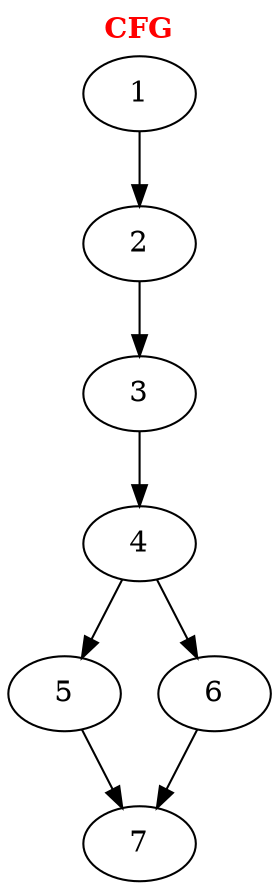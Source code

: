 digraph {
	label = <<font color='red'><b>CFG</b></font>>;
	labelloc = "t";
	1 -> 2
	2 -> 3
	3 -> 4
	4 -> 5
	4 -> 6
	5 -> 7
	6 -> 7
}
